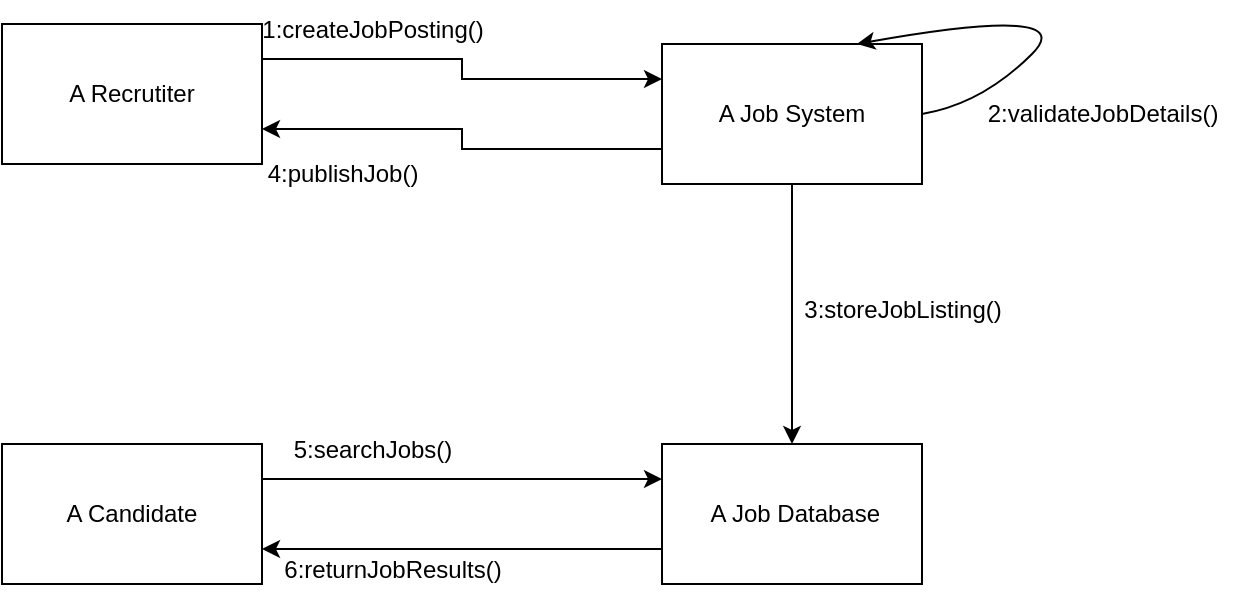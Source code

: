 <mxfile version="26.2.2">
  <diagram name="Page-1" id="BqWQJdpRSrKuD5TiShCt">
    <mxGraphModel dx="788" dy="524" grid="1" gridSize="10" guides="1" tooltips="1" connect="1" arrows="1" fold="1" page="1" pageScale="1" pageWidth="850" pageHeight="1100" math="0" shadow="0">
      <root>
        <mxCell id="0" />
        <mxCell id="1" parent="0" />
        <mxCell id="VVlkRnO7DSFQBUWDWM9F-5" style="edgeStyle=orthogonalEdgeStyle;rounded=0;orthogonalLoop=1;jettySize=auto;html=1;exitX=1;exitY=0.25;exitDx=0;exitDy=0;entryX=0;entryY=0.25;entryDx=0;entryDy=0;" edge="1" parent="1" source="VVlkRnO7DSFQBUWDWM9F-1" target="VVlkRnO7DSFQBUWDWM9F-2">
          <mxGeometry relative="1" as="geometry" />
        </mxCell>
        <mxCell id="VVlkRnO7DSFQBUWDWM9F-1" value="A Recrutiter" style="html=1;whiteSpace=wrap;" vertex="1" parent="1">
          <mxGeometry x="110" y="150" width="130" height="70" as="geometry" />
        </mxCell>
        <mxCell id="VVlkRnO7DSFQBUWDWM9F-9" style="edgeStyle=orthogonalEdgeStyle;rounded=0;orthogonalLoop=1;jettySize=auto;html=1;exitX=0.5;exitY=1;exitDx=0;exitDy=0;entryX=0.5;entryY=0;entryDx=0;entryDy=0;" edge="1" parent="1" source="VVlkRnO7DSFQBUWDWM9F-2" target="VVlkRnO7DSFQBUWDWM9F-3">
          <mxGeometry relative="1" as="geometry" />
        </mxCell>
        <mxCell id="VVlkRnO7DSFQBUWDWM9F-11" style="edgeStyle=orthogonalEdgeStyle;rounded=0;orthogonalLoop=1;jettySize=auto;html=1;exitX=0;exitY=0.75;exitDx=0;exitDy=0;entryX=1;entryY=0.75;entryDx=0;entryDy=0;" edge="1" parent="1" source="VVlkRnO7DSFQBUWDWM9F-2" target="VVlkRnO7DSFQBUWDWM9F-1">
          <mxGeometry relative="1" as="geometry" />
        </mxCell>
        <mxCell id="VVlkRnO7DSFQBUWDWM9F-2" value="A Job System" style="html=1;whiteSpace=wrap;" vertex="1" parent="1">
          <mxGeometry x="440" y="160" width="130" height="70" as="geometry" />
        </mxCell>
        <mxCell id="VVlkRnO7DSFQBUWDWM9F-15" style="edgeStyle=orthogonalEdgeStyle;rounded=0;orthogonalLoop=1;jettySize=auto;html=1;exitX=0;exitY=0.75;exitDx=0;exitDy=0;entryX=1;entryY=0.75;entryDx=0;entryDy=0;" edge="1" parent="1" source="VVlkRnO7DSFQBUWDWM9F-3" target="VVlkRnO7DSFQBUWDWM9F-4">
          <mxGeometry relative="1" as="geometry" />
        </mxCell>
        <mxCell id="VVlkRnO7DSFQBUWDWM9F-3" value="&amp;nbsp;A Job Database" style="html=1;whiteSpace=wrap;" vertex="1" parent="1">
          <mxGeometry x="440" y="360" width="130" height="70" as="geometry" />
        </mxCell>
        <mxCell id="VVlkRnO7DSFQBUWDWM9F-13" style="edgeStyle=orthogonalEdgeStyle;rounded=0;orthogonalLoop=1;jettySize=auto;html=1;exitX=1;exitY=0.25;exitDx=0;exitDy=0;entryX=0;entryY=0.25;entryDx=0;entryDy=0;" edge="1" parent="1" source="VVlkRnO7DSFQBUWDWM9F-4" target="VVlkRnO7DSFQBUWDWM9F-3">
          <mxGeometry relative="1" as="geometry" />
        </mxCell>
        <mxCell id="VVlkRnO7DSFQBUWDWM9F-4" value="A Candidate" style="html=1;whiteSpace=wrap;" vertex="1" parent="1">
          <mxGeometry x="110" y="360" width="130" height="70" as="geometry" />
        </mxCell>
        <mxCell id="VVlkRnO7DSFQBUWDWM9F-6" value="1:createJobPosting()" style="text;html=1;align=center;verticalAlign=middle;resizable=0;points=[];autosize=1;strokeColor=none;fillColor=none;" vertex="1" parent="1">
          <mxGeometry x="230" y="138" width="130" height="30" as="geometry" />
        </mxCell>
        <mxCell id="VVlkRnO7DSFQBUWDWM9F-7" value="" style="curved=1;endArrow=classic;html=1;rounded=0;entryX=0.75;entryY=0;entryDx=0;entryDy=0;exitX=1;exitY=0.5;exitDx=0;exitDy=0;" edge="1" parent="1" source="VVlkRnO7DSFQBUWDWM9F-2" target="VVlkRnO7DSFQBUWDWM9F-2">
          <mxGeometry width="50" height="50" relative="1" as="geometry">
            <mxPoint x="570" y="180" as="sourcePoint" />
            <mxPoint x="560" y="140" as="targetPoint" />
            <Array as="points">
              <mxPoint x="600" y="190" />
              <mxPoint x="650" y="140" />
            </Array>
          </mxGeometry>
        </mxCell>
        <mxCell id="VVlkRnO7DSFQBUWDWM9F-8" value="2:validateJobDetails()" style="text;html=1;align=center;verticalAlign=middle;resizable=0;points=[];autosize=1;strokeColor=none;fillColor=none;" vertex="1" parent="1">
          <mxGeometry x="590" y="180" width="140" height="30" as="geometry" />
        </mxCell>
        <mxCell id="VVlkRnO7DSFQBUWDWM9F-10" value="3:storeJobListing()" style="text;html=1;align=center;verticalAlign=middle;resizable=0;points=[];autosize=1;strokeColor=none;fillColor=none;" vertex="1" parent="1">
          <mxGeometry x="500" y="278" width="120" height="30" as="geometry" />
        </mxCell>
        <mxCell id="VVlkRnO7DSFQBUWDWM9F-12" value="4:publishJob()" style="text;html=1;align=center;verticalAlign=middle;resizable=0;points=[];autosize=1;strokeColor=none;fillColor=none;" vertex="1" parent="1">
          <mxGeometry x="230" y="210" width="100" height="30" as="geometry" />
        </mxCell>
        <mxCell id="VVlkRnO7DSFQBUWDWM9F-14" value="5:searchJobs()" style="text;html=1;align=center;verticalAlign=middle;resizable=0;points=[];autosize=1;strokeColor=none;fillColor=none;" vertex="1" parent="1">
          <mxGeometry x="245" y="348" width="100" height="30" as="geometry" />
        </mxCell>
        <mxCell id="VVlkRnO7DSFQBUWDWM9F-17" value="6:returnJobResults()" style="text;html=1;align=center;verticalAlign=middle;resizable=0;points=[];autosize=1;strokeColor=none;fillColor=none;" vertex="1" parent="1">
          <mxGeometry x="240" y="408" width="130" height="30" as="geometry" />
        </mxCell>
      </root>
    </mxGraphModel>
  </diagram>
</mxfile>
